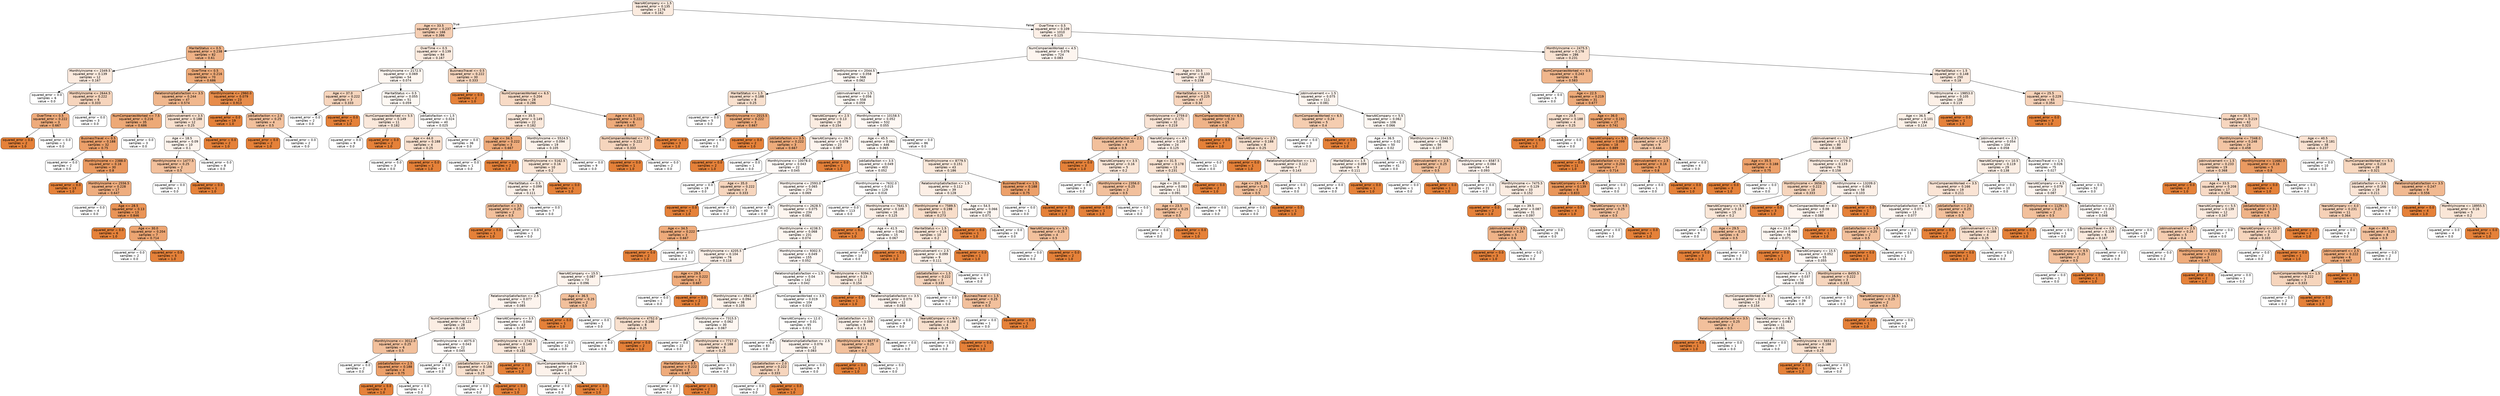 digraph Tree {
node [shape=box, style="filled, rounded", color="black", fontname="helvetica"] ;
edge [fontname="helvetica"] ;
0 [label="YearsAtCompany <= 1.5\nsquared_error = 0.135\nsamples = 1176\nvalue = 0.162", fillcolor="#fbebdf"] ;
1 [label="Age <= 33.5\nsquared_error = 0.237\nsamples = 166\nvalue = 0.386", fillcolor="#f5ceb3"] ;
0 -> 1 [labeldistance=2.5, labelangle=45, headlabel="True"] ;
2 [label="MaritalStatus <= 0.5\nsquared_error = 0.238\nsamples = 82\nvalue = 0.61", fillcolor="#efb286"] ;
1 -> 2 ;
3 [label="MonthlyIncome <= 2349.5\nsquared_error = 0.139\nsamples = 12\nvalue = 0.167", fillcolor="#fbeade"] ;
2 -> 3 ;
4 [label="squared_error = 0.0\nsamples = 6\nvalue = 0.0", fillcolor="#ffffff"] ;
3 -> 4 ;
5 [label="MonthlyIncome <= 2644.5\nsquared_error = 0.222\nsamples = 6\nvalue = 0.333", fillcolor="#f6d5bd"] ;
3 -> 5 ;
6 [label="OverTime <= 0.5\nsquared_error = 0.222\nsamples = 3\nvalue = 0.667", fillcolor="#eeab7b"] ;
5 -> 6 ;
7 [label="squared_error = 0.0\nsamples = 2\nvalue = 1.0", fillcolor="#e58139"] ;
6 -> 7 ;
8 [label="squared_error = 0.0\nsamples = 1\nvalue = 0.0", fillcolor="#ffffff"] ;
6 -> 8 ;
9 [label="squared_error = 0.0\nsamples = 3\nvalue = 0.0", fillcolor="#ffffff"] ;
5 -> 9 ;
10 [label="OverTime <= 0.5\nsquared_error = 0.216\nsamples = 70\nvalue = 0.686", fillcolor="#eda977"] ;
2 -> 10 ;
11 [label="RelationshipSatisfaction <= 3.5\nsquared_error = 0.244\nsamples = 47\nvalue = 0.574", fillcolor="#f0b78d"] ;
10 -> 11 ;
12 [label="NumCompaniesWorked <= 7.5\nsquared_error = 0.216\nsamples = 35\nvalue = 0.686", fillcolor="#eda977"] ;
11 -> 12 ;
13 [label="BusinessTravel <= 0.5\nsquared_error = 0.188\nsamples = 32\nvalue = 0.75", fillcolor="#eca06a"] ;
12 -> 13 ;
14 [label="squared_error = 0.0\nsamples = 2\nvalue = 0.0", fillcolor="#ffffff"] ;
13 -> 14 ;
15 [label="MonthlyIncome <= 2388.0\nsquared_error = 0.16\nsamples = 30\nvalue = 0.8", fillcolor="#ea9a61"] ;
13 -> 15 ;
16 [label="squared_error = 0.0\nsamples = 13\nvalue = 1.0", fillcolor="#e58139"] ;
15 -> 16 ;
17 [label="MonthlyIncome <= 2556.5\nsquared_error = 0.228\nsamples = 17\nvalue = 0.647", fillcolor="#eead7f"] ;
15 -> 17 ;
18 [label="squared_error = 0.0\nsamples = 4\nvalue = 0.0", fillcolor="#ffffff"] ;
17 -> 18 ;
19 [label="Age <= 28.5\nsquared_error = 0.13\nsamples = 13\nvalue = 0.846", fillcolor="#e99457"] ;
17 -> 19 ;
20 [label="squared_error = 0.0\nsamples = 6\nvalue = 1.0", fillcolor="#e58139"] ;
19 -> 20 ;
21 [label="Age <= 30.0\nsquared_error = 0.204\nsamples = 7\nvalue = 0.714", fillcolor="#eca572"] ;
19 -> 21 ;
22 [label="squared_error = 0.0\nsamples = 2\nvalue = 0.0", fillcolor="#ffffff"] ;
21 -> 22 ;
23 [label="squared_error = 0.0\nsamples = 5\nvalue = 1.0", fillcolor="#e58139"] ;
21 -> 23 ;
24 [label="squared_error = 0.0\nsamples = 3\nvalue = 0.0", fillcolor="#ffffff"] ;
12 -> 24 ;
25 [label="JobInvolvement <= 3.5\nsquared_error = 0.188\nsamples = 12\nvalue = 0.25", fillcolor="#f8e0ce"] ;
11 -> 25 ;
26 [label="Age <= 18.5\nsquared_error = 0.09\nsamples = 10\nvalue = 0.1", fillcolor="#fcf2eb"] ;
25 -> 26 ;
27 [label="MonthlyIncome <= 1477.5\nsquared_error = 0.25\nsamples = 2\nvalue = 0.5", fillcolor="#f2c09c"] ;
26 -> 27 ;
28 [label="squared_error = 0.0\nsamples = 1\nvalue = 0.0", fillcolor="#ffffff"] ;
27 -> 28 ;
29 [label="squared_error = 0.0\nsamples = 1\nvalue = 1.0", fillcolor="#e58139"] ;
27 -> 29 ;
30 [label="squared_error = 0.0\nsamples = 8\nvalue = 0.0", fillcolor="#ffffff"] ;
26 -> 30 ;
31 [label="squared_error = 0.0\nsamples = 2\nvalue = 1.0", fillcolor="#e58139"] ;
25 -> 31 ;
32 [label="MonthlyIncome <= 2960.0\nsquared_error = 0.079\nsamples = 23\nvalue = 0.913", fillcolor="#e78c4a"] ;
10 -> 32 ;
33 [label="squared_error = 0.0\nsamples = 19\nvalue = 1.0", fillcolor="#e58139"] ;
32 -> 33 ;
34 [label="JobSatisfaction <= 2.0\nsquared_error = 0.25\nsamples = 4\nvalue = 0.5", fillcolor="#f2c09c"] ;
32 -> 34 ;
35 [label="squared_error = 0.0\nsamples = 2\nvalue = 1.0", fillcolor="#e58139"] ;
34 -> 35 ;
36 [label="squared_error = 0.0\nsamples = 2\nvalue = 0.0", fillcolor="#ffffff"] ;
34 -> 36 ;
37 [label="OverTime <= 0.5\nsquared_error = 0.139\nsamples = 84\nvalue = 0.167", fillcolor="#fbeade"] ;
1 -> 37 ;
38 [label="MonthlyIncome <= 2172.5\nsquared_error = 0.069\nsamples = 54\nvalue = 0.074", fillcolor="#fdf6f0"] ;
37 -> 38 ;
39 [label="Age <= 37.0\nsquared_error = 0.222\nsamples = 3\nvalue = 0.333", fillcolor="#f6d5bd"] ;
38 -> 39 ;
40 [label="squared_error = 0.0\nsamples = 2\nvalue = 0.0", fillcolor="#ffffff"] ;
39 -> 40 ;
41 [label="squared_error = 0.0\nsamples = 1\nvalue = 1.0", fillcolor="#e58139"] ;
39 -> 41 ;
42 [label="MaritalStatus <= 0.5\nsquared_error = 0.055\nsamples = 51\nvalue = 0.059", fillcolor="#fdf8f3"] ;
38 -> 42 ;
43 [label="NumCompaniesWorked <= 5.5\nsquared_error = 0.149\nsamples = 11\nvalue = 0.182", fillcolor="#fae8db"] ;
42 -> 43 ;
44 [label="squared_error = 0.0\nsamples = 9\nvalue = 0.0", fillcolor="#ffffff"] ;
43 -> 44 ;
45 [label="squared_error = 0.0\nsamples = 2\nvalue = 1.0", fillcolor="#e58139"] ;
43 -> 45 ;
46 [label="JobSatisfaction <= 1.5\nsquared_error = 0.024\nsamples = 40\nvalue = 0.025", fillcolor="#fefcfa"] ;
42 -> 46 ;
47 [label="Age <= 44.0\nsquared_error = 0.188\nsamples = 4\nvalue = 0.25", fillcolor="#f8e0ce"] ;
46 -> 47 ;
48 [label="squared_error = 0.0\nsamples = 3\nvalue = 0.0", fillcolor="#ffffff"] ;
47 -> 48 ;
49 [label="squared_error = 0.0\nsamples = 1\nvalue = 1.0", fillcolor="#e58139"] ;
47 -> 49 ;
50 [label="squared_error = 0.0\nsamples = 36\nvalue = 0.0", fillcolor="#ffffff"] ;
46 -> 50 ;
51 [label="BusinessTravel <= 0.5\nsquared_error = 0.222\nsamples = 30\nvalue = 0.333", fillcolor="#f6d5bd"] ;
37 -> 51 ;
52 [label="squared_error = 0.0\nsamples = 2\nvalue = 1.0", fillcolor="#e58139"] ;
51 -> 52 ;
53 [label="NumCompaniesWorked <= 6.5\nsquared_error = 0.204\nsamples = 28\nvalue = 0.286", fillcolor="#f8dbc6"] ;
51 -> 53 ;
54 [label="Age <= 35.5\nsquared_error = 0.149\nsamples = 22\nvalue = 0.182", fillcolor="#fae8db"] ;
53 -> 54 ;
55 [label="Age <= 34.5\nsquared_error = 0.222\nsamples = 3\nvalue = 0.667", fillcolor="#eeab7b"] ;
54 -> 55 ;
56 [label="squared_error = 0.0\nsamples = 1\nvalue = 0.0", fillcolor="#ffffff"] ;
55 -> 56 ;
57 [label="squared_error = 0.0\nsamples = 2\nvalue = 1.0", fillcolor="#e58139"] ;
55 -> 57 ;
58 [label="MonthlyIncome <= 5524.5\nsquared_error = 0.094\nsamples = 19\nvalue = 0.105", fillcolor="#fcf2ea"] ;
54 -> 58 ;
59 [label="MonthlyIncome <= 5162.5\nsquared_error = 0.16\nsamples = 10\nvalue = 0.2", fillcolor="#fae6d7"] ;
58 -> 59 ;
60 [label="MaritalStatus <= 0.5\nsquared_error = 0.099\nsamples = 9\nvalue = 0.111", fillcolor="#fcf1e9"] ;
59 -> 60 ;
61 [label="JobSatisfaction <= 3.5\nsquared_error = 0.25\nsamples = 2\nvalue = 0.5", fillcolor="#f2c09c"] ;
60 -> 61 ;
62 [label="squared_error = 0.0\nsamples = 1\nvalue = 1.0", fillcolor="#e58139"] ;
61 -> 62 ;
63 [label="squared_error = 0.0\nsamples = 1\nvalue = 0.0", fillcolor="#ffffff"] ;
61 -> 63 ;
64 [label="squared_error = 0.0\nsamples = 7\nvalue = 0.0", fillcolor="#ffffff"] ;
60 -> 64 ;
65 [label="squared_error = 0.0\nsamples = 1\nvalue = 1.0", fillcolor="#e58139"] ;
59 -> 65 ;
66 [label="squared_error = 0.0\nsamples = 9\nvalue = 0.0", fillcolor="#ffffff"] ;
58 -> 66 ;
67 [label="Age <= 41.5\nsquared_error = 0.222\nsamples = 6\nvalue = 0.667", fillcolor="#eeab7b"] ;
53 -> 67 ;
68 [label="NumCompaniesWorked <= 7.5\nsquared_error = 0.222\nsamples = 3\nvalue = 0.333", fillcolor="#f6d5bd"] ;
67 -> 68 ;
69 [label="squared_error = 0.0\nsamples = 1\nvalue = 1.0", fillcolor="#e58139"] ;
68 -> 69 ;
70 [label="squared_error = 0.0\nsamples = 2\nvalue = 0.0", fillcolor="#ffffff"] ;
68 -> 70 ;
71 [label="squared_error = 0.0\nsamples = 3\nvalue = 1.0", fillcolor="#e58139"] ;
67 -> 71 ;
72 [label="OverTime <= 0.5\nsquared_error = 0.109\nsamples = 1010\nvalue = 0.125", fillcolor="#fcefe6"] ;
0 -> 72 [labeldistance=2.5, labelangle=-45, headlabel="False"] ;
73 [label="NumCompaniesWorked <= 4.5\nsquared_error = 0.076\nsamples = 724\nvalue = 0.083", fillcolor="#fdf5ef"] ;
72 -> 73 ;
74 [label="MonthlyIncome <= 2044.5\nsquared_error = 0.058\nsamples = 566\nvalue = 0.062", fillcolor="#fdf7f3"] ;
73 -> 74 ;
75 [label="MaritalStatus <= 1.5\nsquared_error = 0.188\nsamples = 8\nvalue = 0.25", fillcolor="#f8e0ce"] ;
74 -> 75 ;
76 [label="squared_error = 0.0\nsamples = 5\nvalue = 0.0", fillcolor="#ffffff"] ;
75 -> 76 ;
77 [label="MonthlyIncome <= 2015.5\nsquared_error = 0.222\nsamples = 3\nvalue = 0.667", fillcolor="#eeab7b"] ;
75 -> 77 ;
78 [label="squared_error = 0.0\nsamples = 1\nvalue = 0.0", fillcolor="#ffffff"] ;
77 -> 78 ;
79 [label="squared_error = 0.0\nsamples = 2\nvalue = 1.0", fillcolor="#e58139"] ;
77 -> 79 ;
80 [label="JobInvolvement <= 1.5\nsquared_error = 0.056\nsamples = 558\nvalue = 0.059", fillcolor="#fdf8f3"] ;
74 -> 80 ;
81 [label="YearsAtCompany <= 2.5\nsquared_error = 0.13\nsamples = 26\nvalue = 0.154", fillcolor="#fbece1"] ;
80 -> 81 ;
82 [label="JobSatisfaction <= 3.5\nsquared_error = 0.222\nsamples = 3\nvalue = 0.667", fillcolor="#eeab7b"] ;
81 -> 82 ;
83 [label="squared_error = 0.0\nsamples = 2\nvalue = 1.0", fillcolor="#e58139"] ;
82 -> 83 ;
84 [label="squared_error = 0.0\nsamples = 1\nvalue = 0.0", fillcolor="#ffffff"] ;
82 -> 84 ;
85 [label="YearsAtCompany <= 26.5\nsquared_error = 0.079\nsamples = 23\nvalue = 0.087", fillcolor="#fdf4ee"] ;
81 -> 85 ;
86 [label="MonthlyIncome <= 10078.0\nsquared_error = 0.043\nsamples = 22\nvalue = 0.045", fillcolor="#fef9f6"] ;
85 -> 86 ;
87 [label="squared_error = 0.0\nsamples = 19\nvalue = 0.0", fillcolor="#ffffff"] ;
86 -> 87 ;
88 [label="Age <= 35.0\nsquared_error = 0.222\nsamples = 3\nvalue = 0.333", fillcolor="#f6d5bd"] ;
86 -> 88 ;
89 [label="squared_error = 0.0\nsamples = 1\nvalue = 1.0", fillcolor="#e58139"] ;
88 -> 89 ;
90 [label="squared_error = 0.0\nsamples = 2\nvalue = 0.0", fillcolor="#ffffff"] ;
88 -> 90 ;
91 [label="squared_error = 0.0\nsamples = 1\nvalue = 1.0", fillcolor="#e58139"] ;
85 -> 91 ;
92 [label="MonthlyIncome <= 10158.5\nsquared_error = 0.052\nsamples = 532\nvalue = 0.055", fillcolor="#fef8f4"] ;
80 -> 92 ;
93 [label="Age <= 45.5\nsquared_error = 0.061\nsamples = 446\nvalue = 0.065", fillcolor="#fdf7f2"] ;
92 -> 93 ;
94 [label="JobSatisfaction <= 3.5\nsquared_error = 0.049\nsamples = 403\nvalue = 0.052", fillcolor="#fef8f5"] ;
93 -> 94 ;
95 [label="MonthlyIncome <= 2593.0\nsquared_error = 0.065\nsamples = 274\nvalue = 0.069", fillcolor="#fdf6f1"] ;
94 -> 95 ;
96 [label="squared_error = 0.0\nsamples = 40\nvalue = 0.0", fillcolor="#ffffff"] ;
95 -> 96 ;
97 [label="MonthlyIncome <= 2628.5\nsquared_error = 0.075\nsamples = 234\nvalue = 0.081", fillcolor="#fdf5ef"] ;
95 -> 97 ;
98 [label="Age <= 34.5\nsquared_error = 0.222\nsamples = 3\nvalue = 0.667", fillcolor="#eeab7b"] ;
97 -> 98 ;
99 [label="squared_error = 0.0\nsamples = 2\nvalue = 1.0", fillcolor="#e58139"] ;
98 -> 99 ;
100 [label="squared_error = 0.0\nsamples = 1\nvalue = 0.0", fillcolor="#ffffff"] ;
98 -> 100 ;
101 [label="MonthlyIncome <= 4238.5\nsquared_error = 0.068\nsamples = 231\nvalue = 0.074", fillcolor="#fdf6f0"] ;
97 -> 101 ;
102 [label="MonthlyIncome <= 4205.5\nsquared_error = 0.104\nsamples = 76\nvalue = 0.118", fillcolor="#fcf0e8"] ;
101 -> 102 ;
103 [label="YearsAtCompany <= 15.5\nsquared_error = 0.087\nsamples = 73\nvalue = 0.096", fillcolor="#fdf3ec"] ;
102 -> 103 ;
104 [label="RelationshipSatisfaction <= 2.5\nsquared_error = 0.077\nsamples = 71\nvalue = 0.085", fillcolor="#fdf4ee"] ;
103 -> 104 ;
105 [label="NumCompaniesWorked <= 0.5\nsquared_error = 0.122\nsamples = 28\nvalue = 0.143", fillcolor="#fbede3"] ;
104 -> 105 ;
106 [label="MonthlyIncome <= 3012.0\nsquared_error = 0.25\nsamples = 6\nvalue = 0.5", fillcolor="#f2c09c"] ;
105 -> 106 ;
107 [label="squared_error = 0.0\nsamples = 2\nvalue = 0.0", fillcolor="#ffffff"] ;
106 -> 107 ;
108 [label="JobSatisfaction <= 2.5\nsquared_error = 0.188\nsamples = 4\nvalue = 0.75", fillcolor="#eca06a"] ;
106 -> 108 ;
109 [label="squared_error = 0.0\nsamples = 3\nvalue = 1.0", fillcolor="#e58139"] ;
108 -> 109 ;
110 [label="squared_error = 0.0\nsamples = 1\nvalue = 0.0", fillcolor="#ffffff"] ;
108 -> 110 ;
111 [label="MonthlyIncome <= 4075.0\nsquared_error = 0.043\nsamples = 22\nvalue = 0.045", fillcolor="#fef9f6"] ;
105 -> 111 ;
112 [label="squared_error = 0.0\nsamples = 18\nvalue = 0.0", fillcolor="#ffffff"] ;
111 -> 112 ;
113 [label="JobSatisfaction <= 2.5\nsquared_error = 0.188\nsamples = 4\nvalue = 0.25", fillcolor="#f8e0ce"] ;
111 -> 113 ;
114 [label="squared_error = 0.0\nsamples = 3\nvalue = 0.0", fillcolor="#ffffff"] ;
113 -> 114 ;
115 [label="squared_error = 0.0\nsamples = 1\nvalue = 1.0", fillcolor="#e58139"] ;
113 -> 115 ;
116 [label="YearsAtCompany <= 3.5\nsquared_error = 0.044\nsamples = 43\nvalue = 0.047", fillcolor="#fef9f6"] ;
104 -> 116 ;
117 [label="MonthlyIncome <= 2742.5\nsquared_error = 0.149\nsamples = 11\nvalue = 0.182", fillcolor="#fae8db"] ;
116 -> 117 ;
118 [label="squared_error = 0.0\nsamples = 1\nvalue = 1.0", fillcolor="#e58139"] ;
117 -> 118 ;
119 [label="NumCompaniesWorked <= 2.5\nsquared_error = 0.09\nsamples = 10\nvalue = 0.1", fillcolor="#fcf2eb"] ;
117 -> 119 ;
120 [label="squared_error = 0.0\nsamples = 9\nvalue = 0.0", fillcolor="#ffffff"] ;
119 -> 120 ;
121 [label="squared_error = 0.0\nsamples = 1\nvalue = 1.0", fillcolor="#e58139"] ;
119 -> 121 ;
122 [label="squared_error = 0.0\nsamples = 32\nvalue = 0.0", fillcolor="#ffffff"] ;
116 -> 122 ;
123 [label="Age <= 36.5\nsquared_error = 0.25\nsamples = 2\nvalue = 0.5", fillcolor="#f2c09c"] ;
103 -> 123 ;
124 [label="squared_error = 0.0\nsamples = 1\nvalue = 1.0", fillcolor="#e58139"] ;
123 -> 124 ;
125 [label="squared_error = 0.0\nsamples = 1\nvalue = 0.0", fillcolor="#ffffff"] ;
123 -> 125 ;
126 [label="Age <= 29.5\nsquared_error = 0.222\nsamples = 3\nvalue = 0.667", fillcolor="#eeab7b"] ;
102 -> 126 ;
127 [label="squared_error = 0.0\nsamples = 1\nvalue = 0.0", fillcolor="#ffffff"] ;
126 -> 127 ;
128 [label="squared_error = 0.0\nsamples = 2\nvalue = 1.0", fillcolor="#e58139"] ;
126 -> 128 ;
129 [label="MonthlyIncome <= 9302.5\nsquared_error = 0.049\nsamples = 155\nvalue = 0.052", fillcolor="#fef8f5"] ;
101 -> 129 ;
130 [label="RelationshipSatisfaction <= 1.5\nsquared_error = 0.04\nsamples = 142\nvalue = 0.042", fillcolor="#fefaf7"] ;
129 -> 130 ;
131 [label="MonthlyIncome <= 4941.0\nsquared_error = 0.094\nsamples = 38\nvalue = 0.105", fillcolor="#fcf2ea"] ;
130 -> 131 ;
132 [label="MonthlyIncome <= 4752.0\nsquared_error = 0.188\nsamples = 8\nvalue = 0.25", fillcolor="#f8e0ce"] ;
131 -> 132 ;
133 [label="squared_error = 0.0\nsamples = 6\nvalue = 0.0", fillcolor="#ffffff"] ;
132 -> 133 ;
134 [label="squared_error = 0.0\nsamples = 2\nvalue = 1.0", fillcolor="#e58139"] ;
132 -> 134 ;
135 [label="MonthlyIncome <= 7315.5\nsquared_error = 0.062\nsamples = 30\nvalue = 0.067", fillcolor="#fdf7f2"] ;
131 -> 135 ;
136 [label="squared_error = 0.0\nsamples = 22\nvalue = 0.0", fillcolor="#ffffff"] ;
135 -> 136 ;
137 [label="MonthlyIncome <= 7717.0\nsquared_error = 0.188\nsamples = 8\nvalue = 0.25", fillcolor="#f8e0ce"] ;
135 -> 137 ;
138 [label="MaritalStatus <= 0.5\nsquared_error = 0.222\nsamples = 3\nvalue = 0.667", fillcolor="#eeab7b"] ;
137 -> 138 ;
139 [label="squared_error = 0.0\nsamples = 1\nvalue = 0.0", fillcolor="#ffffff"] ;
138 -> 139 ;
140 [label="squared_error = 0.0\nsamples = 2\nvalue = 1.0", fillcolor="#e58139"] ;
138 -> 140 ;
141 [label="squared_error = 0.0\nsamples = 5\nvalue = 0.0", fillcolor="#ffffff"] ;
137 -> 141 ;
142 [label="NumCompaniesWorked <= 3.5\nsquared_error = 0.019\nsamples = 104\nvalue = 0.019", fillcolor="#fefdfb"] ;
130 -> 142 ;
143 [label="YearsAtCompany <= 12.0\nsquared_error = 0.01\nsamples = 95\nvalue = 0.011", fillcolor="#fffefd"] ;
142 -> 143 ;
144 [label="squared_error = 0.0\nsamples = 83\nvalue = 0.0", fillcolor="#ffffff"] ;
143 -> 144 ;
145 [label="RelationshipSatisfaction <= 2.5\nsquared_error = 0.076\nsamples = 12\nvalue = 0.083", fillcolor="#fdf4ee"] ;
143 -> 145 ;
146 [label="JobSatisfaction <= 2.0\nsquared_error = 0.222\nsamples = 3\nvalue = 0.333", fillcolor="#f6d5bd"] ;
145 -> 146 ;
147 [label="squared_error = 0.0\nsamples = 2\nvalue = 0.0", fillcolor="#ffffff"] ;
146 -> 147 ;
148 [label="squared_error = 0.0\nsamples = 1\nvalue = 1.0", fillcolor="#e58139"] ;
146 -> 148 ;
149 [label="squared_error = 0.0\nsamples = 9\nvalue = 0.0", fillcolor="#ffffff"] ;
145 -> 149 ;
150 [label="JobSatisfaction <= 1.5\nsquared_error = 0.099\nsamples = 9\nvalue = 0.111", fillcolor="#fcf1e9"] ;
142 -> 150 ;
151 [label="MonthlyIncome <= 6677.0\nsquared_error = 0.25\nsamples = 2\nvalue = 0.5", fillcolor="#f2c09c"] ;
150 -> 151 ;
152 [label="squared_error = 0.0\nsamples = 1\nvalue = 1.0", fillcolor="#e58139"] ;
151 -> 152 ;
153 [label="squared_error = 0.0\nsamples = 1\nvalue = 0.0", fillcolor="#ffffff"] ;
151 -> 153 ;
154 [label="squared_error = 0.0\nsamples = 7\nvalue = 0.0", fillcolor="#ffffff"] ;
150 -> 154 ;
155 [label="MonthlyIncome <= 9394.5\nsquared_error = 0.13\nsamples = 13\nvalue = 0.154", fillcolor="#fbece1"] ;
129 -> 155 ;
156 [label="squared_error = 0.0\nsamples = 1\nvalue = 1.0", fillcolor="#e58139"] ;
155 -> 156 ;
157 [label="RelationshipSatisfaction <= 3.5\nsquared_error = 0.076\nsamples = 12\nvalue = 0.083", fillcolor="#fdf4ee"] ;
155 -> 157 ;
158 [label="squared_error = 0.0\nsamples = 8\nvalue = 0.0", fillcolor="#ffffff"] ;
157 -> 158 ;
159 [label="YearsAtCompany <= 9.5\nsquared_error = 0.188\nsamples = 4\nvalue = 0.25", fillcolor="#f8e0ce"] ;
157 -> 159 ;
160 [label="squared_error = 0.0\nsamples = 3\nvalue = 0.0", fillcolor="#ffffff"] ;
159 -> 160 ;
161 [label="squared_error = 0.0\nsamples = 1\nvalue = 1.0", fillcolor="#e58139"] ;
159 -> 161 ;
162 [label="MonthlyIncome <= 7632.0\nsquared_error = 0.015\nsamples = 129\nvalue = 0.016", fillcolor="#fffdfc"] ;
94 -> 162 ;
163 [label="squared_error = 0.0\nsamples = 113\nvalue = 0.0", fillcolor="#ffffff"] ;
162 -> 163 ;
164 [label="MonthlyIncome <= 7641.5\nsquared_error = 0.109\nsamples = 16\nvalue = 0.125", fillcolor="#fcefe6"] ;
162 -> 164 ;
165 [label="squared_error = 0.0\nsamples = 1\nvalue = 1.0", fillcolor="#e58139"] ;
164 -> 165 ;
166 [label="Age <= 41.5\nsquared_error = 0.062\nsamples = 15\nvalue = 0.067", fillcolor="#fdf7f2"] ;
164 -> 166 ;
167 [label="squared_error = 0.0\nsamples = 14\nvalue = 0.0", fillcolor="#ffffff"] ;
166 -> 167 ;
168 [label="squared_error = 0.0\nsamples = 1\nvalue = 1.0", fillcolor="#e58139"] ;
166 -> 168 ;
169 [label="MonthlyIncome <= 8779.5\nsquared_error = 0.151\nsamples = 43\nvalue = 0.186", fillcolor="#fae8da"] ;
93 -> 169 ;
170 [label="RelationshipSatisfaction <= 1.5\nsquared_error = 0.112\nsamples = 39\nvalue = 0.128", fillcolor="#fcefe6"] ;
169 -> 170 ;
171 [label="MonthlyIncome <= 7589.5\nsquared_error = 0.198\nsamples = 11\nvalue = 0.273", fillcolor="#f8ddc9"] ;
170 -> 171 ;
172 [label="MaritalStatus <= 1.5\nsquared_error = 0.16\nsamples = 10\nvalue = 0.2", fillcolor="#fae6d7"] ;
171 -> 172 ;
173 [label="JobInvolvement <= 2.5\nsquared_error = 0.099\nsamples = 9\nvalue = 0.111", fillcolor="#fcf1e9"] ;
172 -> 173 ;
174 [label="JobSatisfaction <= 1.5\nsquared_error = 0.222\nsamples = 3\nvalue = 0.333", fillcolor="#f6d5bd"] ;
173 -> 174 ;
175 [label="squared_error = 0.0\nsamples = 1\nvalue = 0.0", fillcolor="#ffffff"] ;
174 -> 175 ;
176 [label="BusinessTravel <= 1.5\nsquared_error = 0.25\nsamples = 2\nvalue = 0.5", fillcolor="#f2c09c"] ;
174 -> 176 ;
177 [label="squared_error = 0.0\nsamples = 1\nvalue = 0.0", fillcolor="#ffffff"] ;
176 -> 177 ;
178 [label="squared_error = 0.0\nsamples = 1\nvalue = 1.0", fillcolor="#e58139"] ;
176 -> 178 ;
179 [label="squared_error = 0.0\nsamples = 6\nvalue = 0.0", fillcolor="#ffffff"] ;
173 -> 179 ;
180 [label="squared_error = 0.0\nsamples = 1\nvalue = 1.0", fillcolor="#e58139"] ;
172 -> 180 ;
181 [label="squared_error = 0.0\nsamples = 1\nvalue = 1.0", fillcolor="#e58139"] ;
171 -> 181 ;
182 [label="Age <= 54.5\nsquared_error = 0.066\nsamples = 28\nvalue = 0.071", fillcolor="#fdf6f1"] ;
170 -> 182 ;
183 [label="squared_error = 0.0\nsamples = 24\nvalue = 0.0", fillcolor="#ffffff"] ;
182 -> 183 ;
184 [label="YearsAtCompany <= 3.5\nsquared_error = 0.25\nsamples = 4\nvalue = 0.5", fillcolor="#f2c09c"] ;
182 -> 184 ;
185 [label="squared_error = 0.0\nsamples = 2\nvalue = 0.0", fillcolor="#ffffff"] ;
184 -> 185 ;
186 [label="squared_error = 0.0\nsamples = 2\nvalue = 1.0", fillcolor="#e58139"] ;
184 -> 186 ;
187 [label="BusinessTravel <= 1.5\nsquared_error = 0.188\nsamples = 4\nvalue = 0.75", fillcolor="#eca06a"] ;
169 -> 187 ;
188 [label="squared_error = 0.0\nsamples = 1\nvalue = 0.0", fillcolor="#ffffff"] ;
187 -> 188 ;
189 [label="squared_error = 0.0\nsamples = 3\nvalue = 1.0", fillcolor="#e58139"] ;
187 -> 189 ;
190 [label="squared_error = 0.0\nsamples = 86\nvalue = 0.0", fillcolor="#ffffff"] ;
92 -> 190 ;
191 [label="Age <= 33.5\nsquared_error = 0.133\nsamples = 158\nvalue = 0.158", fillcolor="#fbebe0"] ;
73 -> 191 ;
192 [label="MaritalStatus <= 1.5\nsquared_error = 0.225\nsamples = 47\nvalue = 0.34", fillcolor="#f6d4bc"] ;
191 -> 192 ;
193 [label="MonthlyIncome <= 2759.0\nsquared_error = 0.171\nsamples = 32\nvalue = 0.219", fillcolor="#f9e3d4"] ;
192 -> 193 ;
194 [label="RelationshipSatisfaction <= 2.5\nsquared_error = 0.25\nsamples = 8\nvalue = 0.5", fillcolor="#f2c09c"] ;
193 -> 194 ;
195 [label="squared_error = 0.0\nsamples = 3\nvalue = 1.0", fillcolor="#e58139"] ;
194 -> 195 ;
196 [label="YearsAtCompany <= 3.5\nsquared_error = 0.16\nsamples = 5\nvalue = 0.2", fillcolor="#fae6d7"] ;
194 -> 196 ;
197 [label="squared_error = 0.0\nsamples = 3\nvalue = 0.0", fillcolor="#ffffff"] ;
196 -> 197 ;
198 [label="MonthlyIncome <= 2356.0\nsquared_error = 0.25\nsamples = 2\nvalue = 0.5", fillcolor="#f2c09c"] ;
196 -> 198 ;
199 [label="squared_error = 0.0\nsamples = 1\nvalue = 1.0", fillcolor="#e58139"] ;
198 -> 199 ;
200 [label="squared_error = 0.0\nsamples = 1\nvalue = 0.0", fillcolor="#ffffff"] ;
198 -> 200 ;
201 [label="YearsAtCompany <= 4.5\nsquared_error = 0.109\nsamples = 24\nvalue = 0.125", fillcolor="#fcefe6"] ;
193 -> 201 ;
202 [label="Age <= 31.5\nsquared_error = 0.178\nsamples = 13\nvalue = 0.231", fillcolor="#f9e2d1"] ;
201 -> 202 ;
203 [label="Age <= 26.0\nsquared_error = 0.083\nsamples = 11\nvalue = 0.091", fillcolor="#fdf4ed"] ;
202 -> 203 ;
204 [label="Age <= 23.5\nsquared_error = 0.25\nsamples = 2\nvalue = 0.5", fillcolor="#f2c09c"] ;
203 -> 204 ;
205 [label="squared_error = 0.0\nsamples = 1\nvalue = 0.0", fillcolor="#ffffff"] ;
204 -> 205 ;
206 [label="squared_error = 0.0\nsamples = 1\nvalue = 1.0", fillcolor="#e58139"] ;
204 -> 206 ;
207 [label="squared_error = 0.0\nsamples = 9\nvalue = 0.0", fillcolor="#ffffff"] ;
203 -> 207 ;
208 [label="squared_error = 0.0\nsamples = 2\nvalue = 1.0", fillcolor="#e58139"] ;
202 -> 208 ;
209 [label="squared_error = 0.0\nsamples = 11\nvalue = 0.0", fillcolor="#ffffff"] ;
201 -> 209 ;
210 [label="NumCompaniesWorked <= 6.5\nsquared_error = 0.24\nsamples = 15\nvalue = 0.6", fillcolor="#efb388"] ;
192 -> 210 ;
211 [label="squared_error = 0.0\nsamples = 7\nvalue = 1.0", fillcolor="#e58139"] ;
210 -> 211 ;
212 [label="YearsAtCompany <= 2.5\nsquared_error = 0.188\nsamples = 8\nvalue = 0.25", fillcolor="#f8e0ce"] ;
210 -> 212 ;
213 [label="squared_error = 0.0\nsamples = 1\nvalue = 1.0", fillcolor="#e58139"] ;
212 -> 213 ;
214 [label="RelationshipSatisfaction <= 1.5\nsquared_error = 0.122\nsamples = 7\nvalue = 0.143", fillcolor="#fbede3"] ;
212 -> 214 ;
215 [label="Age <= 29.5\nsquared_error = 0.25\nsamples = 2\nvalue = 0.5", fillcolor="#f2c09c"] ;
214 -> 215 ;
216 [label="squared_error = 0.0\nsamples = 1\nvalue = 0.0", fillcolor="#ffffff"] ;
215 -> 216 ;
217 [label="squared_error = 0.0\nsamples = 1\nvalue = 1.0", fillcolor="#e58139"] ;
215 -> 217 ;
218 [label="squared_error = 0.0\nsamples = 5\nvalue = 0.0", fillcolor="#ffffff"] ;
214 -> 218 ;
219 [label="JobInvolvement <= 1.5\nsquared_error = 0.075\nsamples = 111\nvalue = 0.081", fillcolor="#fdf5ef"] ;
191 -> 219 ;
220 [label="NumCompaniesWorked <= 6.5\nsquared_error = 0.24\nsamples = 5\nvalue = 0.4", fillcolor="#f5cdb0"] ;
219 -> 220 ;
221 [label="squared_error = 0.0\nsamples = 3\nvalue = 0.0", fillcolor="#ffffff"] ;
220 -> 221 ;
222 [label="squared_error = 0.0\nsamples = 2\nvalue = 1.0", fillcolor="#e58139"] ;
220 -> 222 ;
223 [label="YearsAtCompany <= 5.5\nsquared_error = 0.062\nsamples = 106\nvalue = 0.066", fillcolor="#fdf7f2"] ;
219 -> 223 ;
224 [label="Age <= 36.5\nsquared_error = 0.02\nsamples = 50\nvalue = 0.02", fillcolor="#fefcfb"] ;
223 -> 224 ;
225 [label="MaritalStatus <= 1.5\nsquared_error = 0.099\nsamples = 9\nvalue = 0.111", fillcolor="#fcf1e9"] ;
224 -> 225 ;
226 [label="squared_error = 0.0\nsamples = 8\nvalue = 0.0", fillcolor="#ffffff"] ;
225 -> 226 ;
227 [label="squared_error = 0.0\nsamples = 1\nvalue = 1.0", fillcolor="#e58139"] ;
225 -> 227 ;
228 [label="squared_error = 0.0\nsamples = 41\nvalue = 0.0", fillcolor="#ffffff"] ;
224 -> 228 ;
229 [label="MonthlyIncome <= 2343.5\nsquared_error = 0.096\nsamples = 56\nvalue = 0.107", fillcolor="#fcf2ea"] ;
223 -> 229 ;
230 [label="JobInvolvement <= 2.5\nsquared_error = 0.25\nsamples = 2\nvalue = 0.5", fillcolor="#f2c09c"] ;
229 -> 230 ;
231 [label="squared_error = 0.0\nsamples = 1\nvalue = 0.0", fillcolor="#ffffff"] ;
230 -> 231 ;
232 [label="squared_error = 0.0\nsamples = 1\nvalue = 1.0", fillcolor="#e58139"] ;
230 -> 232 ;
233 [label="MonthlyIncome <= 6587.5\nsquared_error = 0.084\nsamples = 54\nvalue = 0.093", fillcolor="#fdf3ed"] ;
229 -> 233 ;
234 [label="squared_error = 0.0\nsamples = 21\nvalue = 0.0", fillcolor="#ffffff"] ;
233 -> 234 ;
235 [label="MonthlyIncome <= 7475.5\nsquared_error = 0.129\nsamples = 33\nvalue = 0.152", fillcolor="#fbece1"] ;
233 -> 235 ;
236 [label="squared_error = 0.0\nsamples = 2\nvalue = 1.0", fillcolor="#e58139"] ;
235 -> 236 ;
237 [label="Age <= 39.5\nsquared_error = 0.087\nsamples = 31\nvalue = 0.097", fillcolor="#fcf3ec"] ;
235 -> 237 ;
238 [label="JobInvolvement <= 3.5\nsquared_error = 0.24\nsamples = 5\nvalue = 0.6", fillcolor="#efb388"] ;
237 -> 238 ;
239 [label="squared_error = 0.0\nsamples = 3\nvalue = 1.0", fillcolor="#e58139"] ;
238 -> 239 ;
240 [label="squared_error = 0.0\nsamples = 2\nvalue = 0.0", fillcolor="#ffffff"] ;
238 -> 240 ;
241 [label="squared_error = 0.0\nsamples = 26\nvalue = 0.0", fillcolor="#ffffff"] ;
237 -> 241 ;
242 [label="MonthlyIncome <= 2475.5\nsquared_error = 0.178\nsamples = 286\nvalue = 0.231", fillcolor="#f9e2d1"] ;
72 -> 242 ;
243 [label="NumCompaniesWorked <= 0.5\nsquared_error = 0.243\nsamples = 36\nvalue = 0.583", fillcolor="#f0b68c"] ;
242 -> 243 ;
244 [label="squared_error = 0.0\nsamples = 5\nvalue = 0.0", fillcolor="#ffffff"] ;
243 -> 244 ;
245 [label="Age <= 22.5\nsquared_error = 0.219\nsamples = 31\nvalue = 0.677", fillcolor="#edaa79"] ;
243 -> 245 ;
246 [label="Age <= 20.5\nsquared_error = 0.188\nsamples = 4\nvalue = 0.25", fillcolor="#f8e0ce"] ;
245 -> 246 ;
247 [label="squared_error = 0.0\nsamples = 1\nvalue = 1.0", fillcolor="#e58139"] ;
246 -> 247 ;
248 [label="squared_error = 0.0\nsamples = 3\nvalue = 0.0", fillcolor="#ffffff"] ;
246 -> 248 ;
249 [label="Age <= 36.0\nsquared_error = 0.192\nsamples = 27\nvalue = 0.741", fillcolor="#eca26c"] ;
245 -> 249 ;
250 [label="YearsAtCompany <= 5.5\nsquared_error = 0.099\nsamples = 18\nvalue = 0.889", fillcolor="#e88f4f"] ;
249 -> 250 ;
251 [label="squared_error = 0.0\nsamples = 11\nvalue = 1.0", fillcolor="#e58139"] ;
250 -> 251 ;
252 [label="JobSatisfaction <= 3.5\nsquared_error = 0.204\nsamples = 7\nvalue = 0.714", fillcolor="#eca572"] ;
250 -> 252 ;
253 [label="YearsAtCompany <= 8.5\nsquared_error = 0.139\nsamples = 6\nvalue = 0.833", fillcolor="#e9965a"] ;
252 -> 253 ;
254 [label="squared_error = 0.0\nsamples = 4\nvalue = 1.0", fillcolor="#e58139"] ;
253 -> 254 ;
255 [label="YearsAtCompany <= 9.5\nsquared_error = 0.25\nsamples = 2\nvalue = 0.5", fillcolor="#f2c09c"] ;
253 -> 255 ;
256 [label="squared_error = 0.0\nsamples = 1\nvalue = 0.0", fillcolor="#ffffff"] ;
255 -> 256 ;
257 [label="squared_error = 0.0\nsamples = 1\nvalue = 1.0", fillcolor="#e58139"] ;
255 -> 257 ;
258 [label="squared_error = 0.0\nsamples = 1\nvalue = 0.0", fillcolor="#ffffff"] ;
252 -> 258 ;
259 [label="JobSatisfaction <= 2.5\nsquared_error = 0.247\nsamples = 9\nvalue = 0.444", fillcolor="#f3c7a7"] ;
249 -> 259 ;
260 [label="JobInvolvement <= 2.5\nsquared_error = 0.16\nsamples = 5\nvalue = 0.8", fillcolor="#ea9a61"] ;
259 -> 260 ;
261 [label="squared_error = 0.0\nsamples = 1\nvalue = 0.0", fillcolor="#ffffff"] ;
260 -> 261 ;
262 [label="squared_error = 0.0\nsamples = 4\nvalue = 1.0", fillcolor="#e58139"] ;
260 -> 262 ;
263 [label="squared_error = 0.0\nsamples = 4\nvalue = 0.0", fillcolor="#ffffff"] ;
259 -> 263 ;
264 [label="MaritalStatus <= 1.5\nsquared_error = 0.148\nsamples = 250\nvalue = 0.18", fillcolor="#fae8db"] ;
242 -> 264 ;
265 [label="MonthlyIncome <= 19853.0\nsquared_error = 0.105\nsamples = 185\nvalue = 0.119", fillcolor="#fcf0e7"] ;
264 -> 265 ;
266 [label="Age <= 36.5\nsquared_error = 0.101\nsamples = 184\nvalue = 0.114", fillcolor="#fcf1e8"] ;
265 -> 266 ;
267 [label="JobInvolvement <= 1.5\nsquared_error = 0.152\nsamples = 80\nvalue = 0.188", fillcolor="#fae7da"] ;
266 -> 267 ;
268 [label="Age <= 35.5\nsquared_error = 0.188\nsamples = 4\nvalue = 0.75", fillcolor="#eca06a"] ;
267 -> 268 ;
269 [label="squared_error = 0.0\nsamples = 3\nvalue = 1.0", fillcolor="#e58139"] ;
268 -> 269 ;
270 [label="squared_error = 0.0\nsamples = 1\nvalue = 0.0", fillcolor="#ffffff"] ;
268 -> 270 ;
271 [label="MonthlyIncome <= 3779.0\nsquared_error = 0.133\nsamples = 76\nvalue = 0.158", fillcolor="#fbebe0"] ;
267 -> 271 ;
272 [label="MonthlyIncome <= 3656.5\nsquared_error = 0.222\nsamples = 18\nvalue = 0.333", fillcolor="#f6d5bd"] ;
271 -> 272 ;
273 [label="YearsAtCompany <= 5.5\nsquared_error = 0.16\nsamples = 15\nvalue = 0.2", fillcolor="#fae6d7"] ;
272 -> 273 ;
274 [label="squared_error = 0.0\nsamples = 9\nvalue = 0.0", fillcolor="#ffffff"] ;
273 -> 274 ;
275 [label="Age <= 29.5\nsquared_error = 0.25\nsamples = 6\nvalue = 0.5", fillcolor="#f2c09c"] ;
273 -> 275 ;
276 [label="squared_error = 0.0\nsamples = 3\nvalue = 1.0", fillcolor="#e58139"] ;
275 -> 276 ;
277 [label="squared_error = 0.0\nsamples = 3\nvalue = 0.0", fillcolor="#ffffff"] ;
275 -> 277 ;
278 [label="squared_error = 0.0\nsamples = 3\nvalue = 1.0", fillcolor="#e58139"] ;
272 -> 278 ;
279 [label="MonthlyIncome <= 13209.0\nsquared_error = 0.093\nsamples = 58\nvalue = 0.103", fillcolor="#fcf2eb"] ;
271 -> 279 ;
280 [label="NumCompaniesWorked <= 8.0\nsquared_error = 0.08\nsamples = 57\nvalue = 0.088", fillcolor="#fdf4ee"] ;
279 -> 280 ;
281 [label="Age <= 23.0\nsquared_error = 0.066\nsamples = 56\nvalue = 0.071", fillcolor="#fdf6f1"] ;
280 -> 281 ;
282 [label="squared_error = 0.0\nsamples = 1\nvalue = 1.0", fillcolor="#e58139"] ;
281 -> 282 ;
283 [label="YearsAtCompany <= 15.5\nsquared_error = 0.052\nsamples = 55\nvalue = 0.055", fillcolor="#fef8f4"] ;
281 -> 283 ;
284 [label="BusinessTravel <= 1.5\nsquared_error = 0.037\nsamples = 52\nvalue = 0.038", fillcolor="#fefaf7"] ;
283 -> 284 ;
285 [label="NumCompaniesWorked <= 0.5\nsquared_error = 0.13\nsamples = 13\nvalue = 0.154", fillcolor="#fbece1"] ;
284 -> 285 ;
286 [label="RelationshipSatisfaction <= 3.5\nsquared_error = 0.25\nsamples = 2\nvalue = 0.5", fillcolor="#f2c09c"] ;
285 -> 286 ;
287 [label="squared_error = 0.0\nsamples = 1\nvalue = 1.0", fillcolor="#e58139"] ;
286 -> 287 ;
288 [label="squared_error = 0.0\nsamples = 1\nvalue = 0.0", fillcolor="#ffffff"] ;
286 -> 288 ;
289 [label="YearsAtCompany <= 8.5\nsquared_error = 0.083\nsamples = 11\nvalue = 0.091", fillcolor="#fdf4ed"] ;
285 -> 289 ;
290 [label="squared_error = 0.0\nsamples = 7\nvalue = 0.0", fillcolor="#ffffff"] ;
289 -> 290 ;
291 [label="MonthlyIncome <= 5653.0\nsquared_error = 0.188\nsamples = 4\nvalue = 0.25", fillcolor="#f8e0ce"] ;
289 -> 291 ;
292 [label="squared_error = 0.0\nsamples = 1\nvalue = 1.0", fillcolor="#e58139"] ;
291 -> 292 ;
293 [label="squared_error = 0.0\nsamples = 3\nvalue = 0.0", fillcolor="#ffffff"] ;
291 -> 293 ;
294 [label="squared_error = 0.0\nsamples = 39\nvalue = 0.0", fillcolor="#ffffff"] ;
284 -> 294 ;
295 [label="MonthlyIncome <= 8455.5\nsquared_error = 0.222\nsamples = 3\nvalue = 0.333", fillcolor="#f6d5bd"] ;
283 -> 295 ;
296 [label="squared_error = 0.0\nsamples = 1\nvalue = 0.0", fillcolor="#ffffff"] ;
295 -> 296 ;
297 [label="YearsAtCompany <= 16.5\nsquared_error = 0.25\nsamples = 2\nvalue = 0.5", fillcolor="#f2c09c"] ;
295 -> 297 ;
298 [label="squared_error = 0.0\nsamples = 1\nvalue = 1.0", fillcolor="#e58139"] ;
297 -> 298 ;
299 [label="squared_error = 0.0\nsamples = 1\nvalue = 0.0", fillcolor="#ffffff"] ;
297 -> 299 ;
300 [label="squared_error = 0.0\nsamples = 1\nvalue = 1.0", fillcolor="#e58139"] ;
280 -> 300 ;
301 [label="squared_error = 0.0\nsamples = 1\nvalue = 1.0", fillcolor="#e58139"] ;
279 -> 301 ;
302 [label="JobInvolvement <= 2.5\nsquared_error = 0.054\nsamples = 104\nvalue = 0.058", fillcolor="#fef8f4"] ;
266 -> 302 ;
303 [label="YearsAtCompany <= 10.5\nsquared_error = 0.119\nsamples = 29\nvalue = 0.138", fillcolor="#fbeee4"] ;
302 -> 303 ;
304 [label="NumCompaniesWorked <= 3.5\nsquared_error = 0.166\nsamples = 19\nvalue = 0.211", fillcolor="#fae4d5"] ;
303 -> 304 ;
305 [label="RelationshipSatisfaction <= 1.5\nsquared_error = 0.071\nsamples = 13\nvalue = 0.077", fillcolor="#fdf5f0"] ;
304 -> 305 ;
306 [label="JobSatisfaction <= 3.5\nsquared_error = 0.25\nsamples = 2\nvalue = 0.5", fillcolor="#f2c09c"] ;
305 -> 306 ;
307 [label="squared_error = 0.0\nsamples = 1\nvalue = 1.0", fillcolor="#e58139"] ;
306 -> 307 ;
308 [label="squared_error = 0.0\nsamples = 1\nvalue = 0.0", fillcolor="#ffffff"] ;
306 -> 308 ;
309 [label="squared_error = 0.0\nsamples = 11\nvalue = 0.0", fillcolor="#ffffff"] ;
305 -> 309 ;
310 [label="JobSatisfaction <= 2.0\nsquared_error = 0.25\nsamples = 6\nvalue = 0.5", fillcolor="#f2c09c"] ;
304 -> 310 ;
311 [label="squared_error = 0.0\nsamples = 2\nvalue = 1.0", fillcolor="#e58139"] ;
310 -> 311 ;
312 [label="JobInvolvement <= 1.5\nsquared_error = 0.188\nsamples = 4\nvalue = 0.25", fillcolor="#f8e0ce"] ;
310 -> 312 ;
313 [label="squared_error = 0.0\nsamples = 1\nvalue = 1.0", fillcolor="#e58139"] ;
312 -> 313 ;
314 [label="squared_error = 0.0\nsamples = 3\nvalue = 0.0", fillcolor="#ffffff"] ;
312 -> 314 ;
315 [label="squared_error = 0.0\nsamples = 10\nvalue = 0.0", fillcolor="#ffffff"] ;
303 -> 315 ;
316 [label="BusinessTravel <= 1.5\nsquared_error = 0.026\nsamples = 75\nvalue = 0.027", fillcolor="#fefcfa"] ;
302 -> 316 ;
317 [label="YearsAtCompany <= 4.5\nsquared_error = 0.079\nsamples = 23\nvalue = 0.087", fillcolor="#fdf4ee"] ;
316 -> 317 ;
318 [label="MonthlyIncome <= 11291.5\nsquared_error = 0.25\nsamples = 2\nvalue = 0.5", fillcolor="#f2c09c"] ;
317 -> 318 ;
319 [label="squared_error = 0.0\nsamples = 1\nvalue = 1.0", fillcolor="#e58139"] ;
318 -> 319 ;
320 [label="squared_error = 0.0\nsamples = 1\nvalue = 0.0", fillcolor="#ffffff"] ;
318 -> 320 ;
321 [label="JobSatisfaction <= 2.5\nsquared_error = 0.045\nsamples = 21\nvalue = 0.048", fillcolor="#fef9f6"] ;
317 -> 321 ;
322 [label="BusinessTravel <= 0.5\nsquared_error = 0.139\nsamples = 6\nvalue = 0.167", fillcolor="#fbeade"] ;
321 -> 322 ;
323 [label="YearsAtCompany <= 9.5\nsquared_error = 0.25\nsamples = 2\nvalue = 0.5", fillcolor="#f2c09c"] ;
322 -> 323 ;
324 [label="squared_error = 0.0\nsamples = 1\nvalue = 0.0", fillcolor="#ffffff"] ;
323 -> 324 ;
325 [label="squared_error = 0.0\nsamples = 1\nvalue = 1.0", fillcolor="#e58139"] ;
323 -> 325 ;
326 [label="squared_error = 0.0\nsamples = 4\nvalue = 0.0", fillcolor="#ffffff"] ;
322 -> 326 ;
327 [label="squared_error = 0.0\nsamples = 15\nvalue = 0.0", fillcolor="#ffffff"] ;
321 -> 327 ;
328 [label="squared_error = 0.0\nsamples = 52\nvalue = 0.0", fillcolor="#ffffff"] ;
316 -> 328 ;
329 [label="squared_error = 0.0\nsamples = 1\nvalue = 1.0", fillcolor="#e58139"] ;
265 -> 329 ;
330 [label="Age <= 25.5\nsquared_error = 0.229\nsamples = 65\nvalue = 0.354", fillcolor="#f6d2b9"] ;
264 -> 330 ;
331 [label="squared_error = 0.0\nsamples = 3\nvalue = 1.0", fillcolor="#e58139"] ;
330 -> 331 ;
332 [label="Age <= 35.5\nsquared_error = 0.219\nsamples = 62\nvalue = 0.323", fillcolor="#f7d6bf"] ;
330 -> 332 ;
333 [label="MonthlyIncome <= 7348.0\nsquared_error = 0.248\nsamples = 24\nvalue = 0.458", fillcolor="#f3c5a4"] ;
332 -> 333 ;
334 [label="JobInvolvement <= 1.5\nsquared_error = 0.233\nsamples = 19\nvalue = 0.368", fillcolor="#f5d1b6"] ;
333 -> 334 ;
335 [label="squared_error = 0.0\nsamples = 2\nvalue = 1.0", fillcolor="#e58139"] ;
334 -> 335 ;
336 [label="Age <= 33.5\nsquared_error = 0.208\nsamples = 17\nvalue = 0.294", fillcolor="#f7dac5"] ;
334 -> 336 ;
337 [label="YearsAtCompany <= 5.5\nsquared_error = 0.139\nsamples = 12\nvalue = 0.167", fillcolor="#fbeade"] ;
336 -> 337 ;
338 [label="JobInvolvement <= 2.5\nsquared_error = 0.24\nsamples = 5\nvalue = 0.4", fillcolor="#f5cdb0"] ;
337 -> 338 ;
339 [label="squared_error = 0.0\nsamples = 2\nvalue = 0.0", fillcolor="#ffffff"] ;
338 -> 339 ;
340 [label="MonthlyIncome <= 3959.5\nsquared_error = 0.222\nsamples = 3\nvalue = 0.667", fillcolor="#eeab7b"] ;
338 -> 340 ;
341 [label="squared_error = 0.0\nsamples = 2\nvalue = 1.0", fillcolor="#e58139"] ;
340 -> 341 ;
342 [label="squared_error = 0.0\nsamples = 1\nvalue = 0.0", fillcolor="#ffffff"] ;
340 -> 342 ;
343 [label="squared_error = 0.0\nsamples = 7\nvalue = 0.0", fillcolor="#ffffff"] ;
337 -> 343 ;
344 [label="JobSatisfaction <= 3.5\nsquared_error = 0.24\nsamples = 5\nvalue = 0.6", fillcolor="#efb388"] ;
336 -> 344 ;
345 [label="YearsAtCompany <= 10.0\nsquared_error = 0.222\nsamples = 3\nvalue = 0.333", fillcolor="#f6d5bd"] ;
344 -> 345 ;
346 [label="squared_error = 0.0\nsamples = 2\nvalue = 0.0", fillcolor="#ffffff"] ;
345 -> 346 ;
347 [label="squared_error = 0.0\nsamples = 1\nvalue = 1.0", fillcolor="#e58139"] ;
345 -> 347 ;
348 [label="squared_error = 0.0\nsamples = 2\nvalue = 1.0", fillcolor="#e58139"] ;
344 -> 348 ;
349 [label="MonthlyIncome <= 11682.5\nsquared_error = 0.16\nsamples = 5\nvalue = 0.8", fillcolor="#ea9a61"] ;
333 -> 349 ;
350 [label="squared_error = 0.0\nsamples = 4\nvalue = 1.0", fillcolor="#e58139"] ;
349 -> 350 ;
351 [label="squared_error = 0.0\nsamples = 1\nvalue = 0.0", fillcolor="#ffffff"] ;
349 -> 351 ;
352 [label="Age <= 40.5\nsquared_error = 0.181\nsamples = 38\nvalue = 0.237", fillcolor="#f9e1d0"] ;
332 -> 352 ;
353 [label="squared_error = 0.0\nsamples = 10\nvalue = 0.0", fillcolor="#ffffff"] ;
352 -> 353 ;
354 [label="NumCompaniesWorked <= 5.5\nsquared_error = 0.218\nsamples = 28\nvalue = 0.321", fillcolor="#f7d7bf"] ;
352 -> 354 ;
355 [label="JobSatisfaction <= 3.5\nsquared_error = 0.166\nsamples = 19\nvalue = 0.211", fillcolor="#fae4d5"] ;
354 -> 355 ;
356 [label="YearsAtCompany <= 4.0\nsquared_error = 0.231\nsamples = 11\nvalue = 0.364", fillcolor="#f6d1b7"] ;
355 -> 356 ;
357 [label="squared_error = 0.0\nsamples = 3\nvalue = 0.0", fillcolor="#ffffff"] ;
356 -> 357 ;
358 [label="Age <= 49.5\nsquared_error = 0.25\nsamples = 8\nvalue = 0.5", fillcolor="#f2c09c"] ;
356 -> 358 ;
359 [label="JobInvolvement <= 2.5\nsquared_error = 0.222\nsamples = 6\nvalue = 0.667", fillcolor="#eeab7b"] ;
358 -> 359 ;
360 [label="NumCompaniesWorked <= 1.5\nsquared_error = 0.222\nsamples = 3\nvalue = 0.333", fillcolor="#f6d5bd"] ;
359 -> 360 ;
361 [label="squared_error = 0.0\nsamples = 2\nvalue = 0.0", fillcolor="#ffffff"] ;
360 -> 361 ;
362 [label="squared_error = 0.0\nsamples = 1\nvalue = 1.0", fillcolor="#e58139"] ;
360 -> 362 ;
363 [label="squared_error = 0.0\nsamples = 3\nvalue = 1.0", fillcolor="#e58139"] ;
359 -> 363 ;
364 [label="squared_error = 0.0\nsamples = 2\nvalue = 0.0", fillcolor="#ffffff"] ;
358 -> 364 ;
365 [label="squared_error = 0.0\nsamples = 8\nvalue = 0.0", fillcolor="#ffffff"] ;
355 -> 365 ;
366 [label="RelationshipSatisfaction <= 3.5\nsquared_error = 0.247\nsamples = 9\nvalue = 0.556", fillcolor="#f1b991"] ;
354 -> 366 ;
367 [label="squared_error = 0.0\nsamples = 4\nvalue = 1.0", fillcolor="#e58139"] ;
366 -> 367 ;
368 [label="MonthlyIncome <= 18955.5\nsquared_error = 0.16\nsamples = 5\nvalue = 0.2", fillcolor="#fae6d7"] ;
366 -> 368 ;
369 [label="squared_error = 0.0\nsamples = 4\nvalue = 0.0", fillcolor="#ffffff"] ;
368 -> 369 ;
370 [label="squared_error = 0.0\nsamples = 1\nvalue = 1.0", fillcolor="#e58139"] ;
368 -> 370 ;
}